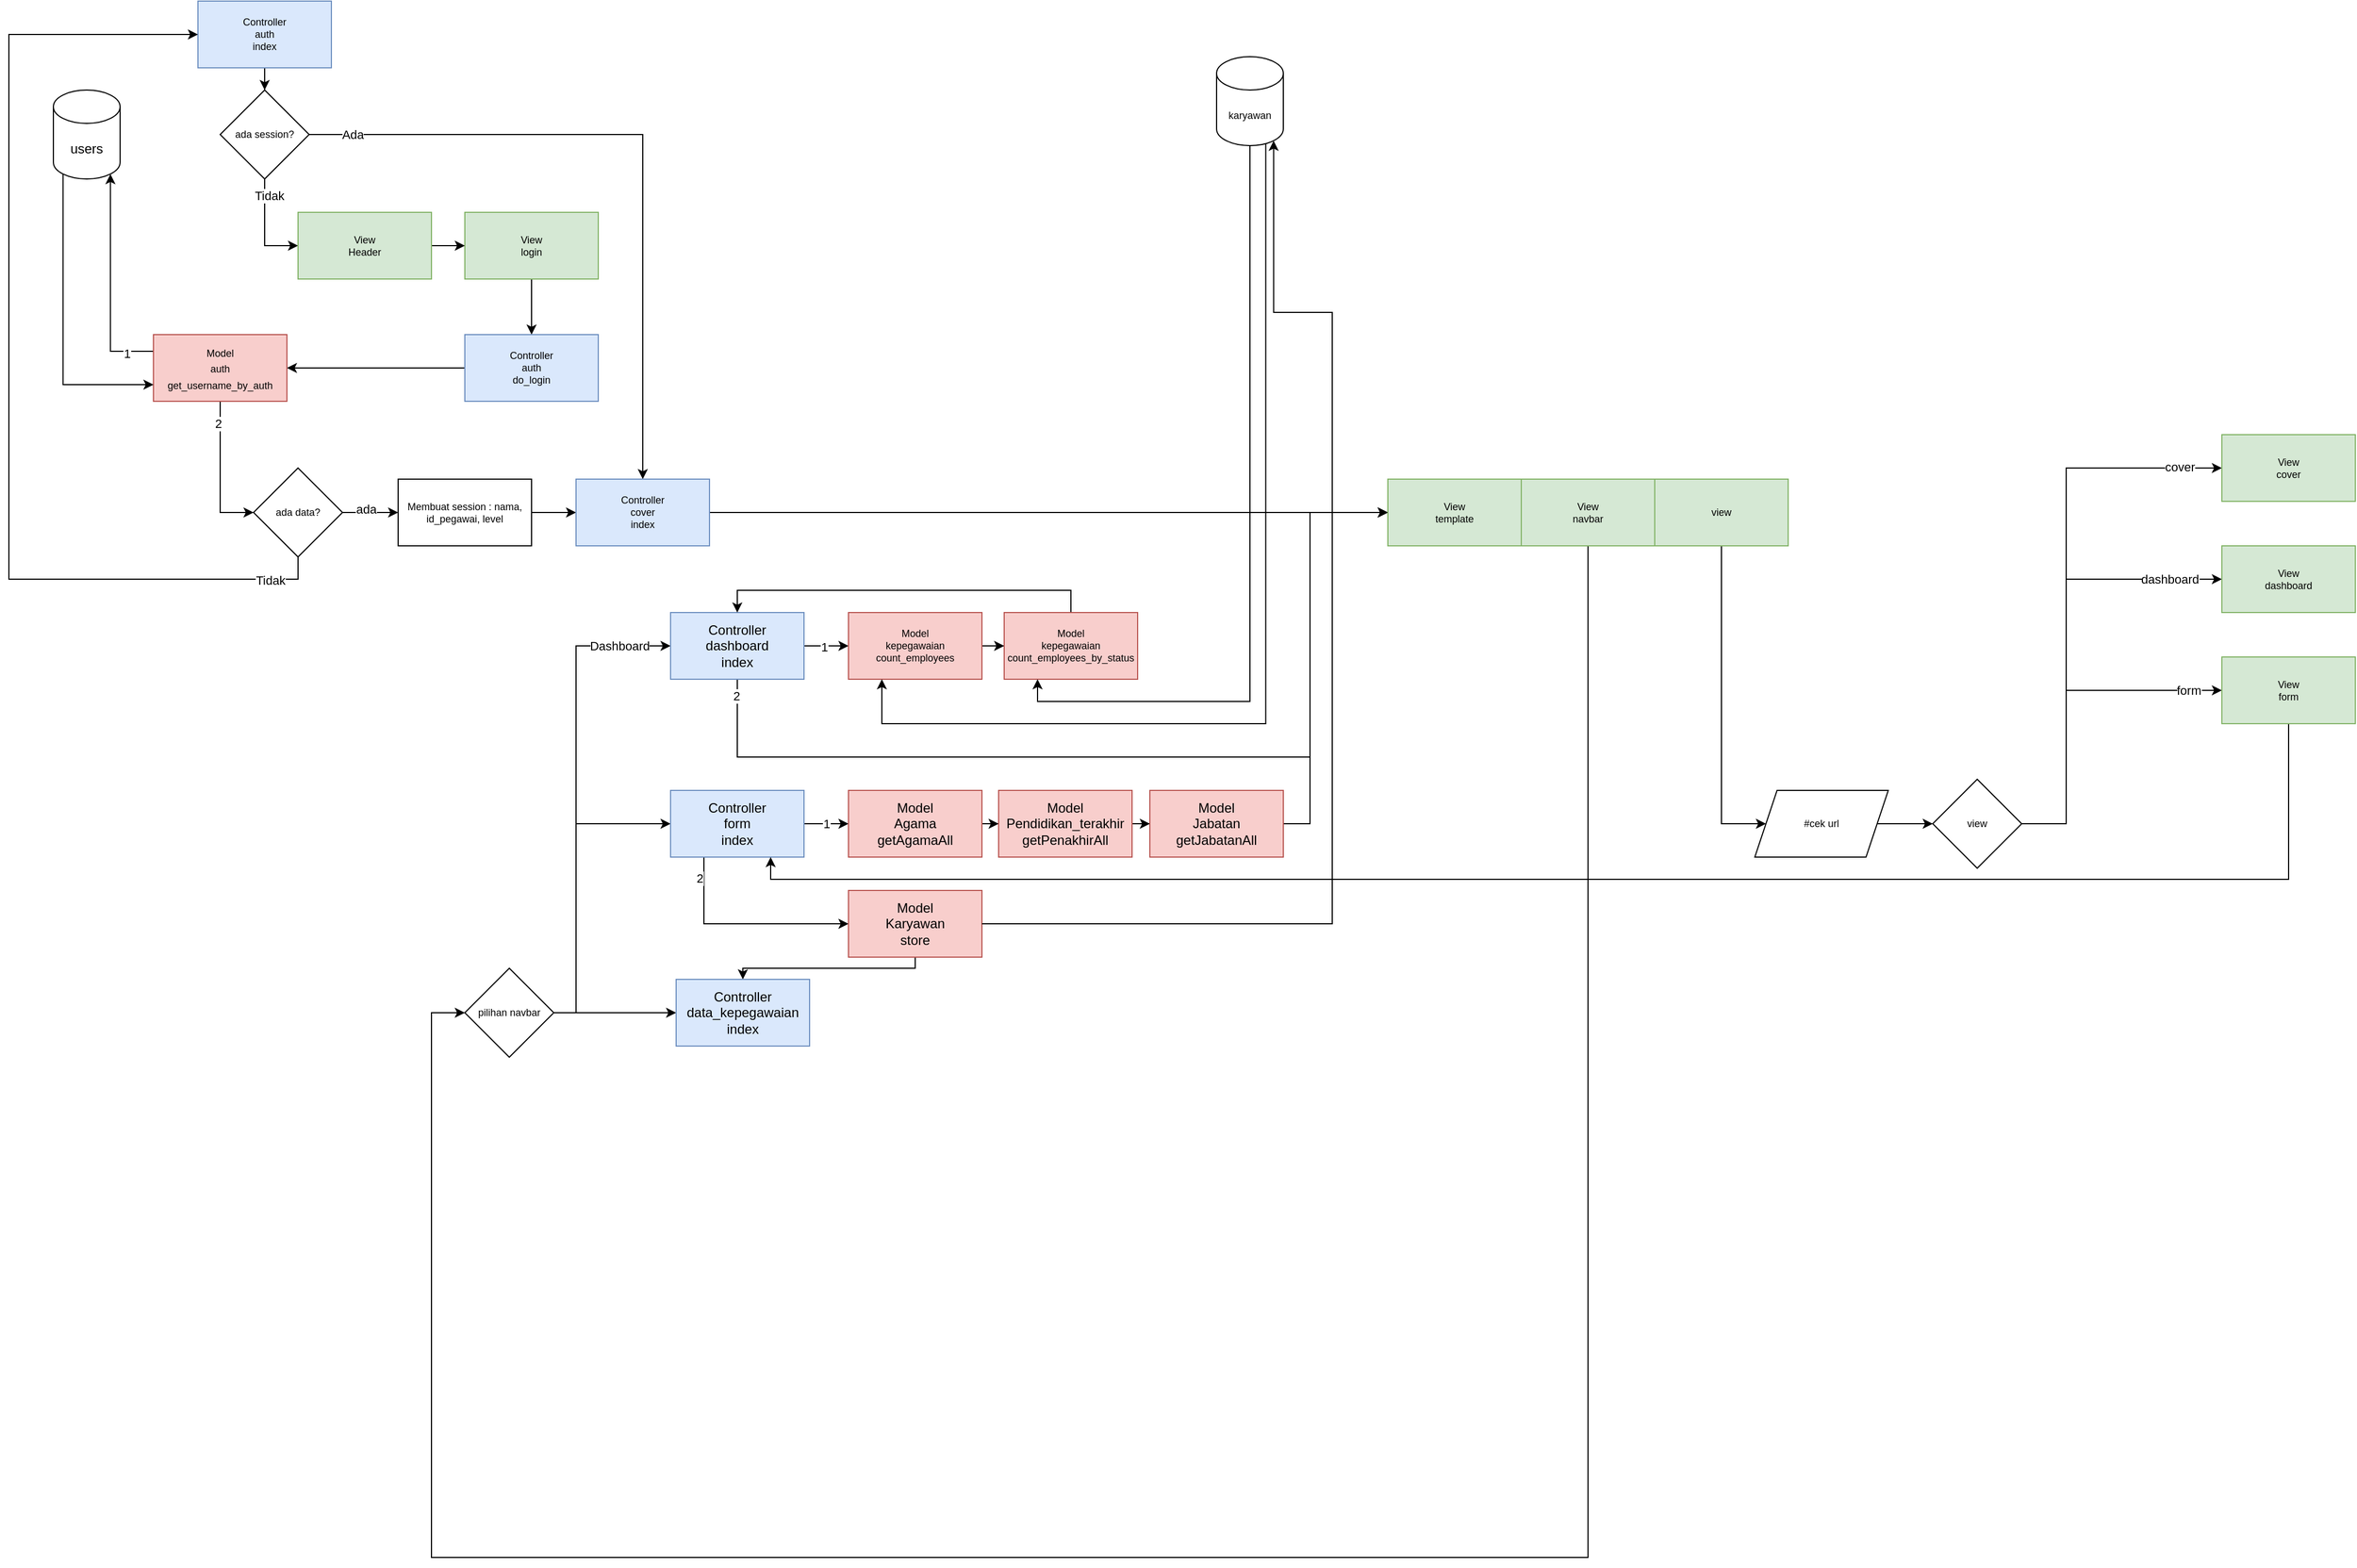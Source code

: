 <mxfile version="22.1.17" type="github">
  <diagram name="Halaman-1" id="EuvOYAsI0U2fL7ryJzKZ">
    <mxGraphModel dx="1803" dy="527" grid="1" gridSize="10" guides="1" tooltips="1" connect="1" arrows="1" fold="1" page="1" pageScale="1" pageWidth="827" pageHeight="1169" math="0" shadow="0">
      <root>
        <mxCell id="0" />
        <mxCell id="1" parent="0" />
        <mxCell id="iNwkQbmB3lLbcQYFilAP-3" style="edgeStyle=orthogonalEdgeStyle;rounded=0;orthogonalLoop=1;jettySize=auto;html=1;exitX=0.5;exitY=1;exitDx=0;exitDy=0;" parent="1" source="iNwkQbmB3lLbcQYFilAP-1" target="iNwkQbmB3lLbcQYFilAP-2" edge="1">
          <mxGeometry relative="1" as="geometry" />
        </mxCell>
        <mxCell id="iNwkQbmB3lLbcQYFilAP-1" value="Controller&lt;br style=&quot;font-size: 9px;&quot;&gt;auth&lt;br&gt;index" style="rounded=0;whiteSpace=wrap;html=1;fillColor=#dae8fc;strokeColor=#6c8ebf;fontSize=9;" parent="1" vertex="1">
          <mxGeometry x="40" y="40" width="120" height="60" as="geometry" />
        </mxCell>
        <mxCell id="iNwkQbmB3lLbcQYFilAP-7" style="edgeStyle=orthogonalEdgeStyle;rounded=0;orthogonalLoop=1;jettySize=auto;html=1;exitX=0.5;exitY=1;exitDx=0;exitDy=0;entryX=0;entryY=0.5;entryDx=0;entryDy=0;" parent="1" source="iNwkQbmB3lLbcQYFilAP-2" target="iNwkQbmB3lLbcQYFilAP-45" edge="1">
          <mxGeometry relative="1" as="geometry">
            <mxPoint x="110" y="270" as="targetPoint" />
          </mxGeometry>
        </mxCell>
        <mxCell id="iNwkQbmB3lLbcQYFilAP-23" value="Tidak" style="edgeLabel;html=1;align=center;verticalAlign=middle;resizable=0;points=[];" parent="iNwkQbmB3lLbcQYFilAP-7" vertex="1" connectable="0">
          <mxGeometry x="-0.676" y="4" relative="1" as="geometry">
            <mxPoint as="offset" />
          </mxGeometry>
        </mxCell>
        <mxCell id="iNwkQbmB3lLbcQYFilAP-34" style="edgeStyle=orthogonalEdgeStyle;rounded=0;orthogonalLoop=1;jettySize=auto;html=1;" parent="1" source="iNwkQbmB3lLbcQYFilAP-2" target="iNwkQbmB3lLbcQYFilAP-31" edge="1">
          <mxGeometry relative="1" as="geometry" />
        </mxCell>
        <mxCell id="iNwkQbmB3lLbcQYFilAP-35" value="Ada" style="edgeLabel;html=1;align=center;verticalAlign=middle;resizable=0;points=[];" parent="iNwkQbmB3lLbcQYFilAP-34" vertex="1" connectable="0">
          <mxGeometry x="-0.872" relative="1" as="geometry">
            <mxPoint as="offset" />
          </mxGeometry>
        </mxCell>
        <mxCell id="iNwkQbmB3lLbcQYFilAP-2" value="ada session?" style="rhombus;whiteSpace=wrap;html=1;fontSize=9;" parent="1" vertex="1">
          <mxGeometry x="60" y="120" width="80" height="80" as="geometry" />
        </mxCell>
        <mxCell id="iNwkQbmB3lLbcQYFilAP-9" style="edgeStyle=orthogonalEdgeStyle;rounded=0;orthogonalLoop=1;jettySize=auto;html=1;exitX=0.5;exitY=1;exitDx=0;exitDy=0;" parent="1" source="iNwkQbmB3lLbcQYFilAP-6" target="iNwkQbmB3lLbcQYFilAP-10" edge="1">
          <mxGeometry relative="1" as="geometry">
            <mxPoint x="220.207" y="300" as="targetPoint" />
          </mxGeometry>
        </mxCell>
        <mxCell id="iNwkQbmB3lLbcQYFilAP-6" value="View&lt;br style=&quot;font-size: 9px;&quot;&gt;login" style="rounded=0;whiteSpace=wrap;html=1;fillColor=#d5e8d4;strokeColor=#82b366;fontSize=9;" parent="1" vertex="1">
          <mxGeometry x="280" y="230" width="120" height="60" as="geometry" />
        </mxCell>
        <mxCell id="iNwkQbmB3lLbcQYFilAP-13" style="edgeStyle=orthogonalEdgeStyle;rounded=0;orthogonalLoop=1;jettySize=auto;html=1;exitX=0;exitY=0.5;exitDx=0;exitDy=0;" parent="1" source="iNwkQbmB3lLbcQYFilAP-10" target="iNwkQbmB3lLbcQYFilAP-12" edge="1">
          <mxGeometry relative="1" as="geometry" />
        </mxCell>
        <mxCell id="iNwkQbmB3lLbcQYFilAP-10" value="Controller&lt;br style=&quot;font-size: 9px;&quot;&gt;auth&lt;br&gt;do_login" style="rounded=0;whiteSpace=wrap;html=1;fillColor=#dae8fc;strokeColor=#6c8ebf;fontSize=9;" parent="1" vertex="1">
          <mxGeometry x="279.997" y="340" width="120" height="60" as="geometry" />
        </mxCell>
        <mxCell id="iNwkQbmB3lLbcQYFilAP-16" style="edgeStyle=orthogonalEdgeStyle;rounded=0;orthogonalLoop=1;jettySize=auto;html=1;exitX=0;exitY=0.25;exitDx=0;exitDy=0;entryX=0.855;entryY=1;entryDx=0;entryDy=-4.35;entryPerimeter=0;" parent="1" source="iNwkQbmB3lLbcQYFilAP-12" target="iNwkQbmB3lLbcQYFilAP-17" edge="1">
          <mxGeometry relative="1" as="geometry">
            <mxPoint x="-40" y="250" as="targetPoint" />
            <Array as="points">
              <mxPoint x="-39" y="355" />
            </Array>
          </mxGeometry>
        </mxCell>
        <mxCell id="cBAPCtBc_B68ubxLBRJK-31" value="1" style="edgeLabel;html=1;align=center;verticalAlign=middle;resizable=0;points=[];" vertex="1" connectable="0" parent="iNwkQbmB3lLbcQYFilAP-16">
          <mxGeometry x="-0.758" y="2" relative="1" as="geometry">
            <mxPoint as="offset" />
          </mxGeometry>
        </mxCell>
        <mxCell id="iNwkQbmB3lLbcQYFilAP-20" style="edgeStyle=orthogonalEdgeStyle;rounded=0;orthogonalLoop=1;jettySize=auto;html=1;exitX=0.5;exitY=1;exitDx=0;exitDy=0;entryX=0;entryY=0.5;entryDx=0;entryDy=0;" parent="1" source="iNwkQbmB3lLbcQYFilAP-12" target="iNwkQbmB3lLbcQYFilAP-22" edge="1">
          <mxGeometry relative="1" as="geometry">
            <mxPoint x="70" y="430.0" as="targetPoint" />
          </mxGeometry>
        </mxCell>
        <mxCell id="cBAPCtBc_B68ubxLBRJK-32" value="2" style="edgeLabel;html=1;align=center;verticalAlign=middle;resizable=0;points=[];" vertex="1" connectable="0" parent="iNwkQbmB3lLbcQYFilAP-20">
          <mxGeometry x="-0.692" y="-2" relative="1" as="geometry">
            <mxPoint as="offset" />
          </mxGeometry>
        </mxCell>
        <mxCell id="iNwkQbmB3lLbcQYFilAP-12" value="&lt;font style=&quot;font-size: 9px;&quot;&gt;Model&lt;br&gt;auth&lt;br&gt;get_username_by_auth&lt;/font&gt;" style="rounded=0;whiteSpace=wrap;html=1;fillColor=#f8cecc;strokeColor=#b85450;" parent="1" vertex="1">
          <mxGeometry y="340" width="120" height="60" as="geometry" />
        </mxCell>
        <mxCell id="iNwkQbmB3lLbcQYFilAP-18" style="edgeStyle=orthogonalEdgeStyle;rounded=0;orthogonalLoop=1;jettySize=auto;html=1;exitX=0.145;exitY=1;exitDx=0;exitDy=-4.35;exitPerimeter=0;entryX=0;entryY=0.75;entryDx=0;entryDy=0;" parent="1" source="iNwkQbmB3lLbcQYFilAP-17" target="iNwkQbmB3lLbcQYFilAP-12" edge="1">
          <mxGeometry relative="1" as="geometry">
            <Array as="points">
              <mxPoint x="-81" y="385" />
            </Array>
          </mxGeometry>
        </mxCell>
        <mxCell id="iNwkQbmB3lLbcQYFilAP-17" value="users" style="shape=cylinder3;whiteSpace=wrap;html=1;boundedLbl=1;backgroundOutline=1;size=15;" parent="1" vertex="1">
          <mxGeometry x="-90" y="120" width="60" height="80" as="geometry" />
        </mxCell>
        <mxCell id="iNwkQbmB3lLbcQYFilAP-25" value="" style="edgeStyle=orthogonalEdgeStyle;rounded=0;orthogonalLoop=1;jettySize=auto;html=1;" parent="1" source="iNwkQbmB3lLbcQYFilAP-22" target="iNwkQbmB3lLbcQYFilAP-24" edge="1">
          <mxGeometry relative="1" as="geometry" />
        </mxCell>
        <mxCell id="iNwkQbmB3lLbcQYFilAP-26" value="ada" style="edgeLabel;html=1;align=center;verticalAlign=middle;resizable=0;points=[];" parent="iNwkQbmB3lLbcQYFilAP-25" vertex="1" connectable="0">
          <mxGeometry x="-0.182" y="3" relative="1" as="geometry">
            <mxPoint as="offset" />
          </mxGeometry>
        </mxCell>
        <mxCell id="iNwkQbmB3lLbcQYFilAP-37" style="edgeStyle=orthogonalEdgeStyle;rounded=0;orthogonalLoop=1;jettySize=auto;html=1;entryX=0;entryY=0.5;entryDx=0;entryDy=0;exitX=0.5;exitY=1;exitDx=0;exitDy=0;" parent="1" source="iNwkQbmB3lLbcQYFilAP-22" target="iNwkQbmB3lLbcQYFilAP-1" edge="1">
          <mxGeometry relative="1" as="geometry">
            <Array as="points">
              <mxPoint x="130" y="560" />
              <mxPoint x="-130" y="560" />
              <mxPoint x="-130" y="70" />
            </Array>
          </mxGeometry>
        </mxCell>
        <mxCell id="iNwkQbmB3lLbcQYFilAP-38" value="Tidak" style="edgeLabel;html=1;align=center;verticalAlign=middle;resizable=0;points=[];" parent="iNwkQbmB3lLbcQYFilAP-37" vertex="1" connectable="0">
          <mxGeometry x="-0.904" y="1" relative="1" as="geometry">
            <mxPoint as="offset" />
          </mxGeometry>
        </mxCell>
        <mxCell id="iNwkQbmB3lLbcQYFilAP-22" value="ada data?" style="rhombus;whiteSpace=wrap;html=1;fontSize=9;" parent="1" vertex="1">
          <mxGeometry x="90" y="460" width="80" height="80" as="geometry" />
        </mxCell>
        <mxCell id="iNwkQbmB3lLbcQYFilAP-28" value="" style="edgeStyle=orthogonalEdgeStyle;rounded=0;orthogonalLoop=1;jettySize=auto;html=1;entryX=0;entryY=0.5;entryDx=0;entryDy=0;" parent="1" source="iNwkQbmB3lLbcQYFilAP-24" target="iNwkQbmB3lLbcQYFilAP-31" edge="1">
          <mxGeometry relative="1" as="geometry">
            <mxPoint x="379.997" y="500.0" as="targetPoint" />
          </mxGeometry>
        </mxCell>
        <mxCell id="iNwkQbmB3lLbcQYFilAP-24" value="Membuat session : nama, id_pegawai, level" style="whiteSpace=wrap;html=1;fontSize=9;" parent="1" vertex="1">
          <mxGeometry x="220" y="470" width="120" height="60" as="geometry" />
        </mxCell>
        <mxCell id="cBAPCtBc_B68ubxLBRJK-12" style="edgeStyle=orthogonalEdgeStyle;rounded=0;orthogonalLoop=1;jettySize=auto;html=1;entryX=0;entryY=0.5;entryDx=0;entryDy=0;" edge="1" parent="1" source="iNwkQbmB3lLbcQYFilAP-31" target="cBAPCtBc_B68ubxLBRJK-8">
          <mxGeometry relative="1" as="geometry">
            <Array as="points">
              <mxPoint x="1050" y="500" />
              <mxPoint x="1050" y="500" />
            </Array>
          </mxGeometry>
        </mxCell>
        <mxCell id="iNwkQbmB3lLbcQYFilAP-31" value="Controller&lt;br style=&quot;font-size: 9px;&quot;&gt;cover&lt;br&gt;index" style="rounded=0;whiteSpace=wrap;html=1;fillColor=#dae8fc;strokeColor=#6c8ebf;fontSize=9;" parent="1" vertex="1">
          <mxGeometry x="379.997" y="470" width="120" height="60" as="geometry" />
        </mxCell>
        <mxCell id="iNwkQbmB3lLbcQYFilAP-46" style="edgeStyle=orthogonalEdgeStyle;rounded=0;orthogonalLoop=1;jettySize=auto;html=1;entryX=0;entryY=0.5;entryDx=0;entryDy=0;" parent="1" source="iNwkQbmB3lLbcQYFilAP-45" target="iNwkQbmB3lLbcQYFilAP-6" edge="1">
          <mxGeometry relative="1" as="geometry" />
        </mxCell>
        <mxCell id="iNwkQbmB3lLbcQYFilAP-45" value="View&lt;br&gt;Header" style="rounded=0;whiteSpace=wrap;html=1;fillColor=#d5e8d4;strokeColor=#82b366;fontSize=9;" parent="1" vertex="1">
          <mxGeometry x="130" y="230" width="120" height="60" as="geometry" />
        </mxCell>
        <mxCell id="iNwkQbmB3lLbcQYFilAP-55" style="edgeStyle=orthogonalEdgeStyle;rounded=0;orthogonalLoop=1;jettySize=auto;html=1;entryX=0;entryY=0.5;entryDx=0;entryDy=0;exitX=1;exitY=0.5;exitDx=0;exitDy=0;" parent="1" source="iNwkQbmB3lLbcQYFilAP-53" target="iNwkQbmB3lLbcQYFilAP-56" edge="1">
          <mxGeometry relative="1" as="geometry">
            <mxPoint x="270" y="1050" as="targetPoint" />
            <Array as="points">
              <mxPoint x="380" y="950" />
              <mxPoint x="380" y="620" />
            </Array>
          </mxGeometry>
        </mxCell>
        <mxCell id="iNwkQbmB3lLbcQYFilAP-57" value="Dashboard" style="edgeLabel;html=1;align=center;verticalAlign=middle;resizable=0;points=[];" parent="iNwkQbmB3lLbcQYFilAP-55" vertex="1" connectable="0">
          <mxGeometry x="0.779" y="-3" relative="1" as="geometry">
            <mxPoint x="2" y="-3" as="offset" />
          </mxGeometry>
        </mxCell>
        <mxCell id="cBAPCtBc_B68ubxLBRJK-26" style="edgeStyle=orthogonalEdgeStyle;rounded=0;orthogonalLoop=1;jettySize=auto;html=1;entryX=0;entryY=0.5;entryDx=0;entryDy=0;exitX=1;exitY=0.5;exitDx=0;exitDy=0;" edge="1" parent="1" source="iNwkQbmB3lLbcQYFilAP-53" target="cBAPCtBc_B68ubxLBRJK-27">
          <mxGeometry relative="1" as="geometry">
            <mxPoint x="460" y="760" as="targetPoint" />
            <Array as="points">
              <mxPoint x="380" y="950" />
              <mxPoint x="380" y="780" />
            </Array>
          </mxGeometry>
        </mxCell>
        <mxCell id="cBAPCtBc_B68ubxLBRJK-49" style="edgeStyle=orthogonalEdgeStyle;rounded=0;orthogonalLoop=1;jettySize=auto;html=1;entryX=0;entryY=0.5;entryDx=0;entryDy=0;" edge="1" parent="1" source="iNwkQbmB3lLbcQYFilAP-53" target="cBAPCtBc_B68ubxLBRJK-47">
          <mxGeometry relative="1" as="geometry" />
        </mxCell>
        <mxCell id="iNwkQbmB3lLbcQYFilAP-53" value="pilihan navbar" style="rhombus;whiteSpace=wrap;html=1;fontSize=9;rounded=0;" parent="1" vertex="1">
          <mxGeometry x="280" y="910" width="80" height="80" as="geometry" />
        </mxCell>
        <mxCell id="iNwkQbmB3lLbcQYFilAP-59" value="" style="edgeStyle=orthogonalEdgeStyle;rounded=0;orthogonalLoop=1;jettySize=auto;html=1;" parent="1" source="iNwkQbmB3lLbcQYFilAP-56" target="iNwkQbmB3lLbcQYFilAP-58" edge="1">
          <mxGeometry relative="1" as="geometry">
            <Array as="points">
              <mxPoint x="600" y="620" />
              <mxPoint x="600" y="620" />
            </Array>
          </mxGeometry>
        </mxCell>
        <mxCell id="cBAPCtBc_B68ubxLBRJK-29" value="1" style="edgeLabel;html=1;align=center;verticalAlign=middle;resizable=0;points=[];" vertex="1" connectable="0" parent="iNwkQbmB3lLbcQYFilAP-59">
          <mxGeometry x="-0.093" y="-1" relative="1" as="geometry">
            <mxPoint as="offset" />
          </mxGeometry>
        </mxCell>
        <mxCell id="cBAPCtBc_B68ubxLBRJK-22" style="edgeStyle=orthogonalEdgeStyle;rounded=0;orthogonalLoop=1;jettySize=auto;html=1;exitX=0.5;exitY=1;exitDx=0;exitDy=0;entryX=0;entryY=0.5;entryDx=0;entryDy=0;" edge="1" parent="1" source="iNwkQbmB3lLbcQYFilAP-56" target="cBAPCtBc_B68ubxLBRJK-8">
          <mxGeometry relative="1" as="geometry">
            <Array as="points">
              <mxPoint x="525" y="720" />
              <mxPoint x="1040" y="720" />
              <mxPoint x="1040" y="500" />
            </Array>
          </mxGeometry>
        </mxCell>
        <mxCell id="cBAPCtBc_B68ubxLBRJK-30" value="2" style="edgeLabel;html=1;align=center;verticalAlign=middle;resizable=0;points=[];" vertex="1" connectable="0" parent="cBAPCtBc_B68ubxLBRJK-22">
          <mxGeometry x="-0.967" y="-1" relative="1" as="geometry">
            <mxPoint as="offset" />
          </mxGeometry>
        </mxCell>
        <mxCell id="iNwkQbmB3lLbcQYFilAP-56" value="Controller&lt;br&gt;dashboard&lt;br&gt;index" style="rounded=0;whiteSpace=wrap;html=1;fillColor=#dae8fc;strokeColor=#6c8ebf;" parent="1" vertex="1">
          <mxGeometry x="465" y="590" width="120" height="60" as="geometry" />
        </mxCell>
        <mxCell id="iNwkQbmB3lLbcQYFilAP-61" value="" style="edgeStyle=orthogonalEdgeStyle;rounded=0;orthogonalLoop=1;jettySize=auto;html=1;" parent="1" source="iNwkQbmB3lLbcQYFilAP-58" target="iNwkQbmB3lLbcQYFilAP-60" edge="1">
          <mxGeometry relative="1" as="geometry" />
        </mxCell>
        <mxCell id="iNwkQbmB3lLbcQYFilAP-58" value="Model&lt;br&gt;kepegawaian&lt;br&gt;count_employees" style="rounded=0;whiteSpace=wrap;html=1;fillColor=#f8cecc;strokeColor=#b85450;fontSize=9;" parent="1" vertex="1">
          <mxGeometry x="625" y="590" width="120" height="60" as="geometry" />
        </mxCell>
        <mxCell id="iNwkQbmB3lLbcQYFilAP-62" style="edgeStyle=orthogonalEdgeStyle;rounded=0;orthogonalLoop=1;jettySize=auto;html=1;entryX=0.5;entryY=0;entryDx=0;entryDy=0;" parent="1" source="iNwkQbmB3lLbcQYFilAP-60" target="iNwkQbmB3lLbcQYFilAP-56" edge="1">
          <mxGeometry relative="1" as="geometry">
            <mxPoint x="555" y="590" as="targetPoint" />
            <Array as="points">
              <mxPoint x="825" y="570" />
              <mxPoint x="525" y="570" />
            </Array>
          </mxGeometry>
        </mxCell>
        <mxCell id="iNwkQbmB3lLbcQYFilAP-60" value="Model&lt;br&gt;kepegawaian&lt;br&gt;count_employees_by_status" style="rounded=0;whiteSpace=wrap;html=1;fillColor=#f8cecc;strokeColor=#b85450;fontSize=9;" parent="1" vertex="1">
          <mxGeometry x="765" y="590" width="120" height="60" as="geometry" />
        </mxCell>
        <mxCell id="iNwkQbmB3lLbcQYFilAP-72" value="karyawan" style="shape=cylinder3;whiteSpace=wrap;html=1;boundedLbl=1;backgroundOutline=1;size=15;fontSize=9;" parent="1" vertex="1">
          <mxGeometry x="956" y="90" width="60" height="80" as="geometry" />
        </mxCell>
        <mxCell id="iNwkQbmB3lLbcQYFilAP-83" style="edgeStyle=orthogonalEdgeStyle;rounded=0;orthogonalLoop=1;jettySize=auto;html=1;entryX=0.25;entryY=1;entryDx=0;entryDy=0;exitX=0.737;exitY=0.98;exitDx=0;exitDy=0;exitPerimeter=0;" parent="1" source="iNwkQbmB3lLbcQYFilAP-72" target="iNwkQbmB3lLbcQYFilAP-58" edge="1">
          <mxGeometry relative="1" as="geometry">
            <Array as="points">
              <mxPoint x="1000" y="690" />
              <mxPoint x="655" y="690" />
            </Array>
          </mxGeometry>
        </mxCell>
        <mxCell id="iNwkQbmB3lLbcQYFilAP-85" style="edgeStyle=orthogonalEdgeStyle;rounded=0;orthogonalLoop=1;jettySize=auto;html=1;exitX=0.5;exitY=1;exitDx=0;exitDy=0;exitPerimeter=0;entryX=0.25;entryY=1;entryDx=0;entryDy=0;" parent="1" source="iNwkQbmB3lLbcQYFilAP-72" target="iNwkQbmB3lLbcQYFilAP-60" edge="1">
          <mxGeometry relative="1" as="geometry">
            <Array as="points">
              <mxPoint x="986" y="670" />
              <mxPoint x="795" y="670" />
            </Array>
          </mxGeometry>
        </mxCell>
        <mxCell id="cBAPCtBc_B68ubxLBRJK-13" style="edgeStyle=orthogonalEdgeStyle;rounded=0;orthogonalLoop=1;jettySize=auto;html=1;exitX=0.5;exitY=1;exitDx=0;exitDy=0;entryX=0;entryY=0.5;entryDx=0;entryDy=0;" edge="1" parent="1" source="cBAPCtBc_B68ubxLBRJK-4" target="iNwkQbmB3lLbcQYFilAP-53">
          <mxGeometry relative="1" as="geometry">
            <mxPoint x="286.667" y="580" as="targetPoint" />
            <Array as="points">
              <mxPoint x="1290" y="1440" />
              <mxPoint x="250" y="1440" />
              <mxPoint x="250" y="950" />
            </Array>
          </mxGeometry>
        </mxCell>
        <mxCell id="cBAPCtBc_B68ubxLBRJK-4" value="View&lt;br&gt;navbar" style="rounded=0;whiteSpace=wrap;html=1;fillColor=#d5e8d4;strokeColor=#82b366;fontSize=9;" vertex="1" parent="1">
          <mxGeometry x="1229.997" y="470" width="120" height="60" as="geometry" />
        </mxCell>
        <mxCell id="cBAPCtBc_B68ubxLBRJK-14" style="edgeStyle=orthogonalEdgeStyle;rounded=0;orthogonalLoop=1;jettySize=auto;html=1;exitX=0.5;exitY=1;exitDx=0;exitDy=0;entryX=0;entryY=0.5;entryDx=0;entryDy=0;" edge="1" parent="1" source="cBAPCtBc_B68ubxLBRJK-6" target="cBAPCtBc_B68ubxLBRJK-16">
          <mxGeometry relative="1" as="geometry">
            <mxPoint x="1379.526" y="780" as="targetPoint" />
            <Array as="points">
              <mxPoint x="1410" y="780" />
            </Array>
          </mxGeometry>
        </mxCell>
        <mxCell id="cBAPCtBc_B68ubxLBRJK-6" value="view" style="rounded=0;whiteSpace=wrap;html=1;fillColor=#d5e8d4;strokeColor=#82b366;fontSize=9;" vertex="1" parent="1">
          <mxGeometry x="1349.997" y="470" width="120" height="60" as="geometry" />
        </mxCell>
        <mxCell id="cBAPCtBc_B68ubxLBRJK-8" value="View&lt;br style=&quot;font-size: 9px;&quot;&gt;template" style="rounded=0;whiteSpace=wrap;html=1;fillColor=#d5e8d4;strokeColor=#82b366;fontSize=9;" vertex="1" parent="1">
          <mxGeometry x="1110" y="470" width="120" height="60" as="geometry" />
        </mxCell>
        <mxCell id="cBAPCtBc_B68ubxLBRJK-18" value="" style="edgeStyle=orthogonalEdgeStyle;rounded=0;orthogonalLoop=1;jettySize=auto;html=1;" edge="1" parent="1" source="cBAPCtBc_B68ubxLBRJK-16" target="cBAPCtBc_B68ubxLBRJK-17">
          <mxGeometry relative="1" as="geometry" />
        </mxCell>
        <mxCell id="cBAPCtBc_B68ubxLBRJK-16" value="#cek url" style="shape=parallelogram;perimeter=parallelogramPerimeter;whiteSpace=wrap;html=1;fixedSize=1;fontSize=9;" vertex="1" parent="1">
          <mxGeometry x="1440" y="750" width="120" height="60" as="geometry" />
        </mxCell>
        <mxCell id="cBAPCtBc_B68ubxLBRJK-19" style="edgeStyle=orthogonalEdgeStyle;rounded=0;orthogonalLoop=1;jettySize=auto;html=1;entryX=0;entryY=0.5;entryDx=0;entryDy=0;" edge="1" parent="1" source="cBAPCtBc_B68ubxLBRJK-17" target="cBAPCtBc_B68ubxLBRJK-20">
          <mxGeometry relative="1" as="geometry">
            <mxPoint x="1810" y="460" as="targetPoint" />
            <Array as="points">
              <mxPoint x="1720" y="780" />
              <mxPoint x="1720" y="460" />
            </Array>
          </mxGeometry>
        </mxCell>
        <mxCell id="cBAPCtBc_B68ubxLBRJK-21" value="cover" style="edgeLabel;html=1;align=center;verticalAlign=middle;resizable=0;points=[];" vertex="1" connectable="0" parent="cBAPCtBc_B68ubxLBRJK-19">
          <mxGeometry x="0.848" y="1" relative="1" as="geometry">
            <mxPoint as="offset" />
          </mxGeometry>
        </mxCell>
        <mxCell id="cBAPCtBc_B68ubxLBRJK-23" style="edgeStyle=orthogonalEdgeStyle;rounded=0;orthogonalLoop=1;jettySize=auto;html=1;entryX=0;entryY=0.5;entryDx=0;entryDy=0;" edge="1" parent="1" source="cBAPCtBc_B68ubxLBRJK-17" target="cBAPCtBc_B68ubxLBRJK-24">
          <mxGeometry relative="1" as="geometry">
            <mxPoint x="1800" y="560" as="targetPoint" />
            <Array as="points">
              <mxPoint x="1720" y="780" />
              <mxPoint x="1720" y="560" />
            </Array>
          </mxGeometry>
        </mxCell>
        <mxCell id="cBAPCtBc_B68ubxLBRJK-25" value="dashboard" style="edgeLabel;html=1;align=center;verticalAlign=middle;resizable=0;points=[];" vertex="1" connectable="0" parent="cBAPCtBc_B68ubxLBRJK-23">
          <mxGeometry x="0.764" y="3" relative="1" as="geometry">
            <mxPoint y="3" as="offset" />
          </mxGeometry>
        </mxCell>
        <mxCell id="cBAPCtBc_B68ubxLBRJK-41" style="edgeStyle=orthogonalEdgeStyle;rounded=0;orthogonalLoop=1;jettySize=auto;html=1;exitX=1;exitY=0.5;exitDx=0;exitDy=0;entryX=0;entryY=0.5;entryDx=0;entryDy=0;" edge="1" parent="1" source="cBAPCtBc_B68ubxLBRJK-17" target="cBAPCtBc_B68ubxLBRJK-42">
          <mxGeometry relative="1" as="geometry">
            <mxPoint x="1860" y="650" as="targetPoint" />
            <Array as="points">
              <mxPoint x="1720" y="780" />
              <mxPoint x="1720" y="660" />
            </Array>
          </mxGeometry>
        </mxCell>
        <mxCell id="cBAPCtBc_B68ubxLBRJK-43" value="form" style="edgeLabel;html=1;align=center;verticalAlign=middle;resizable=0;points=[];" vertex="1" connectable="0" parent="cBAPCtBc_B68ubxLBRJK-41">
          <mxGeometry x="0.532" y="-2" relative="1" as="geometry">
            <mxPoint x="40" y="-2" as="offset" />
          </mxGeometry>
        </mxCell>
        <mxCell id="cBAPCtBc_B68ubxLBRJK-17" value="view" style="rhombus;whiteSpace=wrap;html=1;fontSize=9;" vertex="1" parent="1">
          <mxGeometry x="1600" y="740" width="80" height="80" as="geometry" />
        </mxCell>
        <mxCell id="cBAPCtBc_B68ubxLBRJK-20" value="View&lt;br style=&quot;font-size: 9px;&quot;&gt;cover" style="rounded=0;whiteSpace=wrap;html=1;fillColor=#d5e8d4;strokeColor=#82b366;fontSize=9;" vertex="1" parent="1">
          <mxGeometry x="1860" y="430" width="120" height="60" as="geometry" />
        </mxCell>
        <mxCell id="cBAPCtBc_B68ubxLBRJK-24" value="View&lt;br style=&quot;font-size: 9px;&quot;&gt;dashboard" style="rounded=0;whiteSpace=wrap;html=1;fillColor=#d5e8d4;strokeColor=#82b366;fontSize=9;" vertex="1" parent="1">
          <mxGeometry x="1860" y="530" width="120" height="60" as="geometry" />
        </mxCell>
        <mxCell id="cBAPCtBc_B68ubxLBRJK-34" value="" style="edgeStyle=orthogonalEdgeStyle;rounded=0;orthogonalLoop=1;jettySize=auto;html=1;" edge="1" parent="1" source="cBAPCtBc_B68ubxLBRJK-27" target="cBAPCtBc_B68ubxLBRJK-33">
          <mxGeometry relative="1" as="geometry">
            <Array as="points">
              <mxPoint x="610" y="780" />
              <mxPoint x="610" y="780" />
            </Array>
          </mxGeometry>
        </mxCell>
        <mxCell id="cBAPCtBc_B68ubxLBRJK-53" value="1" style="edgeLabel;html=1;align=center;verticalAlign=middle;resizable=0;points=[];" vertex="1" connectable="0" parent="cBAPCtBc_B68ubxLBRJK-34">
          <mxGeometry x="-0.011" relative="1" as="geometry">
            <mxPoint as="offset" />
          </mxGeometry>
        </mxCell>
        <mxCell id="cBAPCtBc_B68ubxLBRJK-45" style="edgeStyle=orthogonalEdgeStyle;rounded=0;orthogonalLoop=1;jettySize=auto;html=1;exitX=0.25;exitY=1;exitDx=0;exitDy=0;entryX=0;entryY=0.5;entryDx=0;entryDy=0;" edge="1" parent="1" source="cBAPCtBc_B68ubxLBRJK-27" target="cBAPCtBc_B68ubxLBRJK-46">
          <mxGeometry relative="1" as="geometry">
            <mxPoint x="600" y="880" as="targetPoint" />
          </mxGeometry>
        </mxCell>
        <mxCell id="cBAPCtBc_B68ubxLBRJK-54" value="2" style="edgeLabel;html=1;align=center;verticalAlign=middle;resizable=0;points=[];" vertex="1" connectable="0" parent="cBAPCtBc_B68ubxLBRJK-45">
          <mxGeometry x="-0.805" y="-4" relative="1" as="geometry">
            <mxPoint as="offset" />
          </mxGeometry>
        </mxCell>
        <mxCell id="cBAPCtBc_B68ubxLBRJK-27" value="Controller&lt;br&gt;form&lt;br&gt;index" style="rounded=0;whiteSpace=wrap;html=1;fillColor=#dae8fc;strokeColor=#6c8ebf;" vertex="1" parent="1">
          <mxGeometry x="465" y="750" width="120" height="60" as="geometry" />
        </mxCell>
        <mxCell id="cBAPCtBc_B68ubxLBRJK-36" value="" style="edgeStyle=orthogonalEdgeStyle;rounded=0;orthogonalLoop=1;jettySize=auto;html=1;" edge="1" parent="1" source="cBAPCtBc_B68ubxLBRJK-33" target="cBAPCtBc_B68ubxLBRJK-35">
          <mxGeometry relative="1" as="geometry" />
        </mxCell>
        <mxCell id="cBAPCtBc_B68ubxLBRJK-33" value="Model&lt;br&gt;Agama&lt;br&gt;getAgamaAll" style="rounded=0;whiteSpace=wrap;html=1;fillColor=#f8cecc;strokeColor=#b85450;" vertex="1" parent="1">
          <mxGeometry x="625" y="750" width="120" height="60" as="geometry" />
        </mxCell>
        <mxCell id="cBAPCtBc_B68ubxLBRJK-38" value="" style="edgeStyle=orthogonalEdgeStyle;rounded=0;orthogonalLoop=1;jettySize=auto;html=1;" edge="1" parent="1" source="cBAPCtBc_B68ubxLBRJK-35" target="cBAPCtBc_B68ubxLBRJK-37">
          <mxGeometry relative="1" as="geometry" />
        </mxCell>
        <mxCell id="cBAPCtBc_B68ubxLBRJK-35" value="Model&lt;br&gt;Pendidikan_terakhir&lt;br&gt;getPenakhirAll" style="rounded=0;whiteSpace=wrap;html=1;fillColor=#f8cecc;strokeColor=#b85450;" vertex="1" parent="1">
          <mxGeometry x="760" y="750" width="120" height="60" as="geometry" />
        </mxCell>
        <mxCell id="cBAPCtBc_B68ubxLBRJK-40" style="edgeStyle=orthogonalEdgeStyle;rounded=0;orthogonalLoop=1;jettySize=auto;html=1;entryX=0;entryY=0.5;entryDx=0;entryDy=0;" edge="1" parent="1" source="cBAPCtBc_B68ubxLBRJK-37" target="cBAPCtBc_B68ubxLBRJK-8">
          <mxGeometry relative="1" as="geometry">
            <Array as="points">
              <mxPoint x="1040" y="780" />
              <mxPoint x="1040" y="500" />
            </Array>
          </mxGeometry>
        </mxCell>
        <mxCell id="cBAPCtBc_B68ubxLBRJK-37" value="Model&lt;br&gt;Jabatan&lt;br&gt;getJabatanAll" style="rounded=0;whiteSpace=wrap;html=1;fillColor=#f8cecc;strokeColor=#b85450;" vertex="1" parent="1">
          <mxGeometry x="896" y="750" width="120" height="60" as="geometry" />
        </mxCell>
        <mxCell id="cBAPCtBc_B68ubxLBRJK-44" style="edgeStyle=orthogonalEdgeStyle;rounded=0;orthogonalLoop=1;jettySize=auto;html=1;entryX=0.75;entryY=1;entryDx=0;entryDy=0;exitX=0.5;exitY=1;exitDx=0;exitDy=0;" edge="1" parent="1" source="cBAPCtBc_B68ubxLBRJK-42" target="cBAPCtBc_B68ubxLBRJK-27">
          <mxGeometry relative="1" as="geometry">
            <Array as="points">
              <mxPoint x="1920" y="830" />
              <mxPoint x="555" y="830" />
            </Array>
          </mxGeometry>
        </mxCell>
        <mxCell id="cBAPCtBc_B68ubxLBRJK-42" value="View&lt;br&gt;form" style="rounded=0;whiteSpace=wrap;html=1;fillColor=#d5e8d4;strokeColor=#82b366;fontSize=9;" vertex="1" parent="1">
          <mxGeometry x="1860" y="630" width="120" height="60" as="geometry" />
        </mxCell>
        <mxCell id="cBAPCtBc_B68ubxLBRJK-48" style="edgeStyle=orthogonalEdgeStyle;rounded=0;orthogonalLoop=1;jettySize=auto;html=1;exitX=0.5;exitY=1;exitDx=0;exitDy=0;entryX=0.5;entryY=0;entryDx=0;entryDy=0;" edge="1" parent="1" source="cBAPCtBc_B68ubxLBRJK-46" target="cBAPCtBc_B68ubxLBRJK-47">
          <mxGeometry relative="1" as="geometry">
            <Array as="points">
              <mxPoint x="685" y="910" />
              <mxPoint x="530" y="910" />
            </Array>
          </mxGeometry>
        </mxCell>
        <mxCell id="cBAPCtBc_B68ubxLBRJK-46" value="Model&lt;br&gt;Karyawan&lt;br&gt;store" style="rounded=0;whiteSpace=wrap;html=1;fillColor=#f8cecc;strokeColor=#b85450;" vertex="1" parent="1">
          <mxGeometry x="625" y="840" width="120" height="60" as="geometry" />
        </mxCell>
        <mxCell id="cBAPCtBc_B68ubxLBRJK-47" value="Controller&lt;br&gt;data_kepegawaian&lt;br&gt;index" style="rounded=0;whiteSpace=wrap;html=1;fillColor=#dae8fc;strokeColor=#6c8ebf;" vertex="1" parent="1">
          <mxGeometry x="470" y="920" width="120" height="60" as="geometry" />
        </mxCell>
        <mxCell id="cBAPCtBc_B68ubxLBRJK-52" style="edgeStyle=orthogonalEdgeStyle;rounded=0;orthogonalLoop=1;jettySize=auto;html=1;entryX=0.855;entryY=1;entryDx=0;entryDy=-4.35;entryPerimeter=0;" edge="1" parent="1" source="cBAPCtBc_B68ubxLBRJK-46" target="iNwkQbmB3lLbcQYFilAP-72">
          <mxGeometry relative="1" as="geometry">
            <Array as="points">
              <mxPoint x="1060" y="870" />
              <mxPoint x="1060" y="320" />
              <mxPoint x="1007" y="320" />
            </Array>
          </mxGeometry>
        </mxCell>
      </root>
    </mxGraphModel>
  </diagram>
</mxfile>

